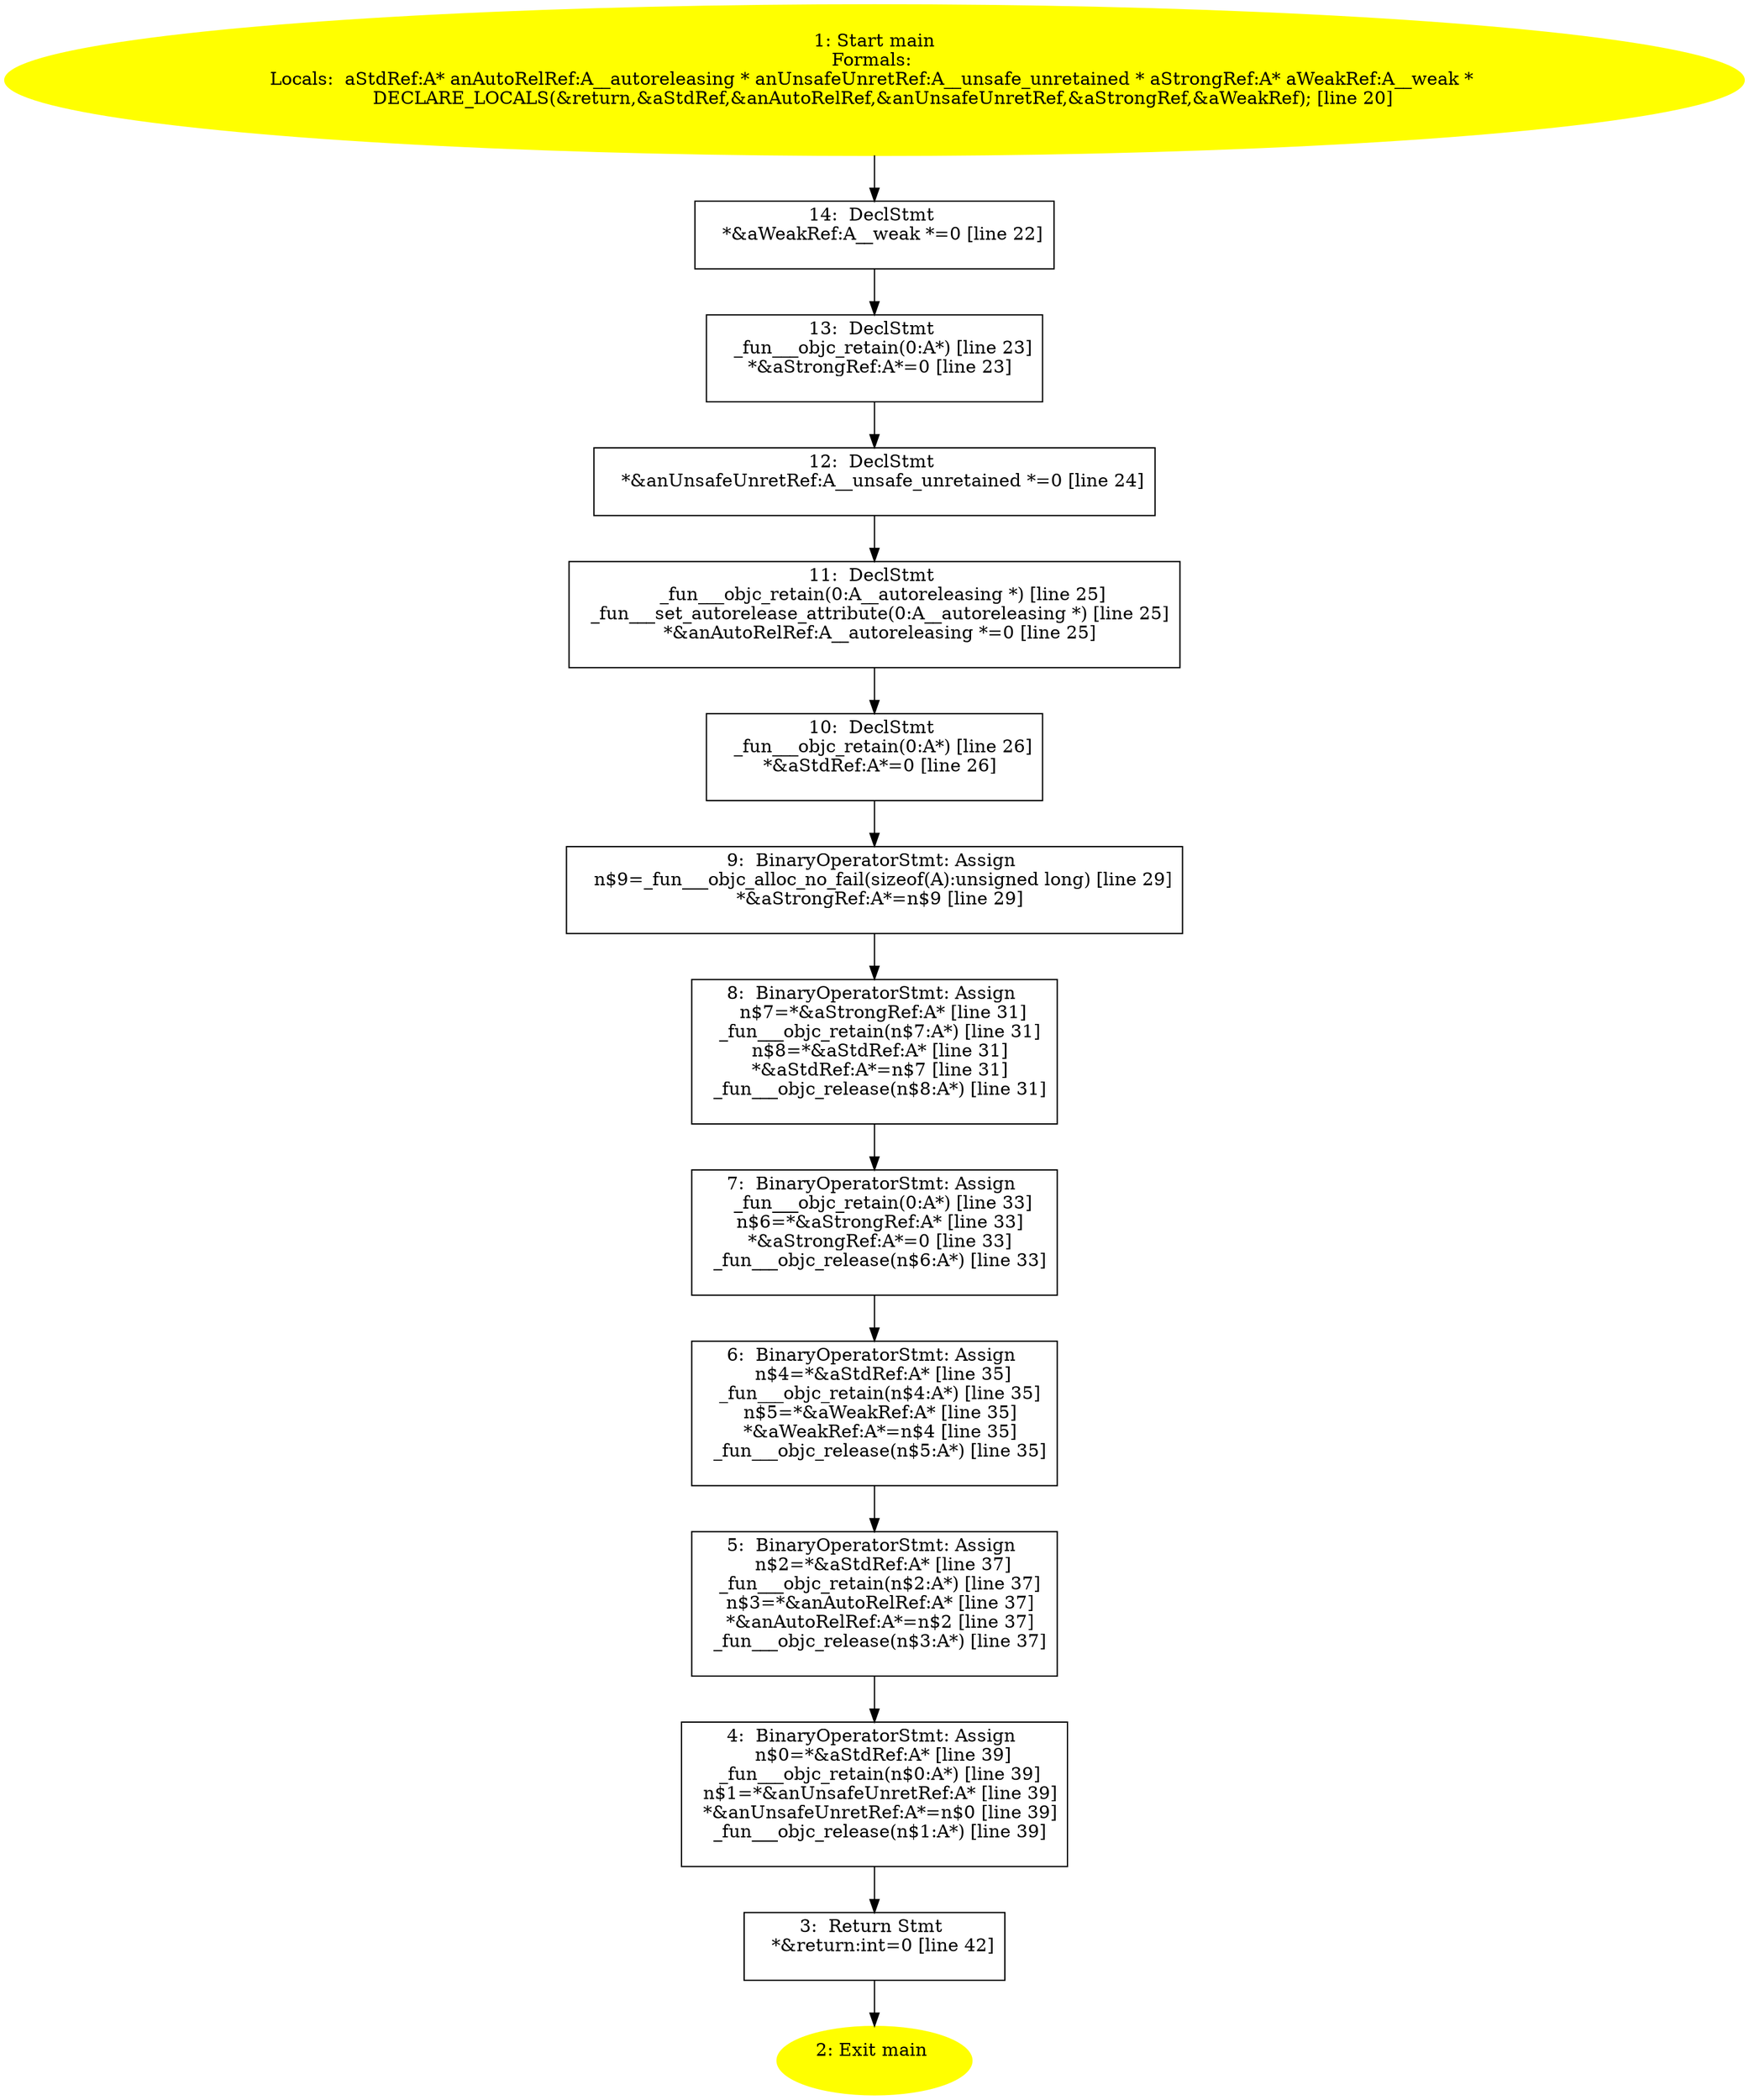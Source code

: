 /* @generated */
digraph iCFG {
"main.fad58de7366495db4650cfefac2fcd61_1" [label="1: Start main\nFormals: \nLocals:  aStdRef:A* anAutoRelRef:A__autoreleasing * anUnsafeUnretRef:A__unsafe_unretained * aStrongRef:A* aWeakRef:A__weak * \n   DECLARE_LOCALS(&return,&aStdRef,&anAutoRelRef,&anUnsafeUnretRef,&aStrongRef,&aWeakRef); [line 20]\n " color=yellow style=filled]
	

	 "main.fad58de7366495db4650cfefac2fcd61_1" -> "main.fad58de7366495db4650cfefac2fcd61_14" ;
"main.fad58de7366495db4650cfefac2fcd61_2" [label="2: Exit main \n  " color=yellow style=filled]
	

"main.fad58de7366495db4650cfefac2fcd61_3" [label="3:  Return Stmt \n   *&return:int=0 [line 42]\n " shape="box"]
	

	 "main.fad58de7366495db4650cfefac2fcd61_3" -> "main.fad58de7366495db4650cfefac2fcd61_2" ;
"main.fad58de7366495db4650cfefac2fcd61_4" [label="4:  BinaryOperatorStmt: Assign \n   n$0=*&aStdRef:A* [line 39]\n  _fun___objc_retain(n$0:A*) [line 39]\n  n$1=*&anUnsafeUnretRef:A* [line 39]\n  *&anUnsafeUnretRef:A*=n$0 [line 39]\n  _fun___objc_release(n$1:A*) [line 39]\n " shape="box"]
	

	 "main.fad58de7366495db4650cfefac2fcd61_4" -> "main.fad58de7366495db4650cfefac2fcd61_3" ;
"main.fad58de7366495db4650cfefac2fcd61_5" [label="5:  BinaryOperatorStmt: Assign \n   n$2=*&aStdRef:A* [line 37]\n  _fun___objc_retain(n$2:A*) [line 37]\n  n$3=*&anAutoRelRef:A* [line 37]\n  *&anAutoRelRef:A*=n$2 [line 37]\n  _fun___objc_release(n$3:A*) [line 37]\n " shape="box"]
	

	 "main.fad58de7366495db4650cfefac2fcd61_5" -> "main.fad58de7366495db4650cfefac2fcd61_4" ;
"main.fad58de7366495db4650cfefac2fcd61_6" [label="6:  BinaryOperatorStmt: Assign \n   n$4=*&aStdRef:A* [line 35]\n  _fun___objc_retain(n$4:A*) [line 35]\n  n$5=*&aWeakRef:A* [line 35]\n  *&aWeakRef:A*=n$4 [line 35]\n  _fun___objc_release(n$5:A*) [line 35]\n " shape="box"]
	

	 "main.fad58de7366495db4650cfefac2fcd61_6" -> "main.fad58de7366495db4650cfefac2fcd61_5" ;
"main.fad58de7366495db4650cfefac2fcd61_7" [label="7:  BinaryOperatorStmt: Assign \n   _fun___objc_retain(0:A*) [line 33]\n  n$6=*&aStrongRef:A* [line 33]\n  *&aStrongRef:A*=0 [line 33]\n  _fun___objc_release(n$6:A*) [line 33]\n " shape="box"]
	

	 "main.fad58de7366495db4650cfefac2fcd61_7" -> "main.fad58de7366495db4650cfefac2fcd61_6" ;
"main.fad58de7366495db4650cfefac2fcd61_8" [label="8:  BinaryOperatorStmt: Assign \n   n$7=*&aStrongRef:A* [line 31]\n  _fun___objc_retain(n$7:A*) [line 31]\n  n$8=*&aStdRef:A* [line 31]\n  *&aStdRef:A*=n$7 [line 31]\n  _fun___objc_release(n$8:A*) [line 31]\n " shape="box"]
	

	 "main.fad58de7366495db4650cfefac2fcd61_8" -> "main.fad58de7366495db4650cfefac2fcd61_7" ;
"main.fad58de7366495db4650cfefac2fcd61_9" [label="9:  BinaryOperatorStmt: Assign \n   n$9=_fun___objc_alloc_no_fail(sizeof(A):unsigned long) [line 29]\n  *&aStrongRef:A*=n$9 [line 29]\n " shape="box"]
	

	 "main.fad58de7366495db4650cfefac2fcd61_9" -> "main.fad58de7366495db4650cfefac2fcd61_8" ;
"main.fad58de7366495db4650cfefac2fcd61_10" [label="10:  DeclStmt \n   _fun___objc_retain(0:A*) [line 26]\n  *&aStdRef:A*=0 [line 26]\n " shape="box"]
	

	 "main.fad58de7366495db4650cfefac2fcd61_10" -> "main.fad58de7366495db4650cfefac2fcd61_9" ;
"main.fad58de7366495db4650cfefac2fcd61_11" [label="11:  DeclStmt \n   _fun___objc_retain(0:A__autoreleasing *) [line 25]\n  _fun___set_autorelease_attribute(0:A__autoreleasing *) [line 25]\n  *&anAutoRelRef:A__autoreleasing *=0 [line 25]\n " shape="box"]
	

	 "main.fad58de7366495db4650cfefac2fcd61_11" -> "main.fad58de7366495db4650cfefac2fcd61_10" ;
"main.fad58de7366495db4650cfefac2fcd61_12" [label="12:  DeclStmt \n   *&anUnsafeUnretRef:A__unsafe_unretained *=0 [line 24]\n " shape="box"]
	

	 "main.fad58de7366495db4650cfefac2fcd61_12" -> "main.fad58de7366495db4650cfefac2fcd61_11" ;
"main.fad58de7366495db4650cfefac2fcd61_13" [label="13:  DeclStmt \n   _fun___objc_retain(0:A*) [line 23]\n  *&aStrongRef:A*=0 [line 23]\n " shape="box"]
	

	 "main.fad58de7366495db4650cfefac2fcd61_13" -> "main.fad58de7366495db4650cfefac2fcd61_12" ;
"main.fad58de7366495db4650cfefac2fcd61_14" [label="14:  DeclStmt \n   *&aWeakRef:A__weak *=0 [line 22]\n " shape="box"]
	

	 "main.fad58de7366495db4650cfefac2fcd61_14" -> "main.fad58de7366495db4650cfefac2fcd61_13" ;
}
